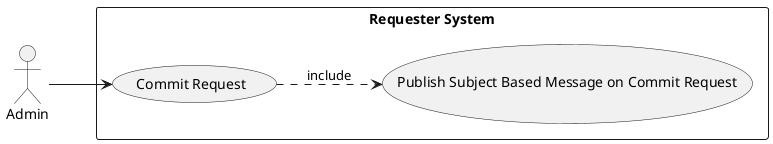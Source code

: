 @startuml RequesterSubSystem

left to right direction

skinparam Monochrome true
skinparam Shadowing false
skinparam packageStyle rectangle

actor Admin

rectangle "Requester System" {
    Admin --> (Commit Request)
    
    (Commit Request) ..> (Publish Subject Based Message on Commit Request) : include
}

@enduml